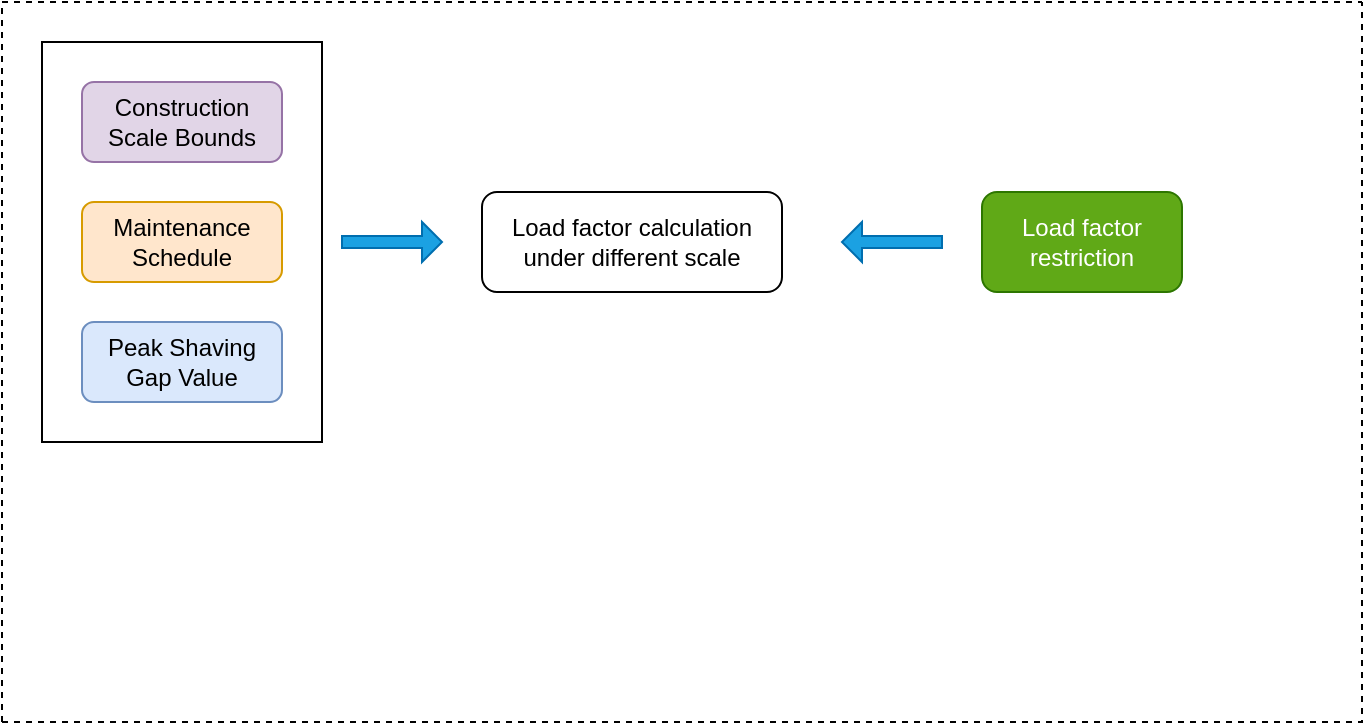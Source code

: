 <mxfile version="20.8.1" type="github">
  <diagram id="UCsJHHNay0-3B39EjnT5" name="Page-1">
    <mxGraphModel dx="956" dy="638" grid="1" gridSize="10" guides="1" tooltips="1" connect="1" arrows="1" fold="1" page="1" pageScale="1" pageWidth="850" pageHeight="1100" math="0" shadow="0">
      <root>
        <mxCell id="0" />
        <mxCell id="1" parent="0" />
        <mxCell id="DEED-xMJpBzoZozIMPUZ-3" value="" style="endArrow=none;dashed=1;html=1;rounded=0;" edge="1" parent="1">
          <mxGeometry width="50" height="50" relative="1" as="geometry">
            <mxPoint x="80" y="560" as="sourcePoint" />
            <mxPoint x="760" y="200" as="targetPoint" />
            <Array as="points">
              <mxPoint x="80" y="200" />
            </Array>
          </mxGeometry>
        </mxCell>
        <mxCell id="DEED-xMJpBzoZozIMPUZ-4" value="" style="endArrow=none;dashed=1;html=1;rounded=0;" edge="1" parent="1">
          <mxGeometry width="50" height="50" relative="1" as="geometry">
            <mxPoint x="80" y="560" as="sourcePoint" />
            <mxPoint x="760" y="200" as="targetPoint" />
            <Array as="points">
              <mxPoint x="760" y="560" />
            </Array>
          </mxGeometry>
        </mxCell>
        <mxCell id="DEED-xMJpBzoZozIMPUZ-5" value="" style="rounded=0;whiteSpace=wrap;html=1;" vertex="1" parent="1">
          <mxGeometry x="100" y="220" width="140" height="200" as="geometry" />
        </mxCell>
        <mxCell id="DEED-xMJpBzoZozIMPUZ-6" value="Construction Scale Bounds" style="rounded=1;whiteSpace=wrap;html=1;fillColor=#e1d5e7;strokeColor=#9673a6;" vertex="1" parent="1">
          <mxGeometry x="120" y="240" width="100" height="40" as="geometry" />
        </mxCell>
        <mxCell id="DEED-xMJpBzoZozIMPUZ-7" value="Maintenance Schedule" style="rounded=1;whiteSpace=wrap;html=1;fillColor=#ffe6cc;strokeColor=#d79b00;" vertex="1" parent="1">
          <mxGeometry x="120" y="300" width="100" height="40" as="geometry" />
        </mxCell>
        <mxCell id="DEED-xMJpBzoZozIMPUZ-8" value="Peak Shaving Gap Value" style="rounded=1;whiteSpace=wrap;html=1;fillColor=#dae8fc;strokeColor=#6c8ebf;" vertex="1" parent="1">
          <mxGeometry x="120" y="360" width="100" height="40" as="geometry" />
        </mxCell>
        <mxCell id="DEED-xMJpBzoZozIMPUZ-9" value="" style="shape=singleArrow;whiteSpace=wrap;html=1;fillColor=#1ba1e2;strokeColor=#006EAF;fontColor=#ffffff;" vertex="1" parent="1">
          <mxGeometry x="250" y="310" width="50" height="20" as="geometry" />
        </mxCell>
        <mxCell id="DEED-xMJpBzoZozIMPUZ-11" value="Load factor calculation under different scale" style="rounded=1;whiteSpace=wrap;html=1;" vertex="1" parent="1">
          <mxGeometry x="320" y="295" width="150" height="50" as="geometry" />
        </mxCell>
        <mxCell id="DEED-xMJpBzoZozIMPUZ-12" value="" style="shape=singleArrow;whiteSpace=wrap;html=1;fillColor=#1ba1e2;strokeColor=#006EAF;fontColor=#ffffff;direction=west;" vertex="1" parent="1">
          <mxGeometry x="500" y="310" width="50" height="20" as="geometry" />
        </mxCell>
        <mxCell id="DEED-xMJpBzoZozIMPUZ-13" value="Load factor restriction" style="rounded=1;whiteSpace=wrap;html=1;fillColor=#60a917;strokeColor=#2D7600;fontColor=#ffffff;" vertex="1" parent="1">
          <mxGeometry x="570" y="295" width="100" height="50" as="geometry" />
        </mxCell>
      </root>
    </mxGraphModel>
  </diagram>
</mxfile>
